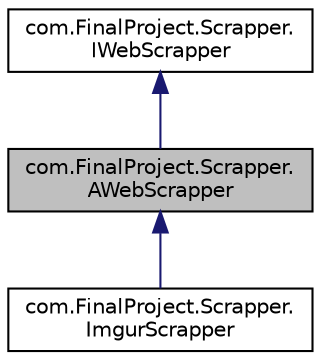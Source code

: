 digraph "com.FinalProject.Scrapper.AWebScrapper"
{
 // LATEX_PDF_SIZE
  edge [fontname="Helvetica",fontsize="10",labelfontname="Helvetica",labelfontsize="10"];
  node [fontname="Helvetica",fontsize="10",shape=record];
  Node1 [label="com.FinalProject.Scrapper.\lAWebScrapper",height=0.2,width=0.4,color="black", fillcolor="grey75", style="filled", fontcolor="black",tooltip=" "];
  Node2 -> Node1 [dir="back",color="midnightblue",fontsize="10",style="solid",fontname="Helvetica"];
  Node2 [label="com.FinalProject.Scrapper.\lIWebScrapper",height=0.2,width=0.4,color="black", fillcolor="white", style="filled",URL="$interfacecom_1_1FinalProject_1_1Scrapper_1_1IWebScrapper.html",tooltip=" "];
  Node1 -> Node3 [dir="back",color="midnightblue",fontsize="10",style="solid",fontname="Helvetica"];
  Node3 [label="com.FinalProject.Scrapper.\lImgurScrapper",height=0.2,width=0.4,color="black", fillcolor="white", style="filled",URL="$classcom_1_1FinalProject_1_1Scrapper_1_1ImgurScrapper.html",tooltip=" "];
}
